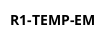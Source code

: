 @startuml

title R1-TEMP-EM

!define	STM_CTL_VLV	TIC-1628B
!define	CW_CTL_VLV	TIC-1628A
!define	HO_CTL_VLV	ignore
!define	TO_CTL_VLV	ignore
!define	TOT_CTL_VLV	ignore
!define VLV_CTL_EM  R1-JACKET-EM

@enduml